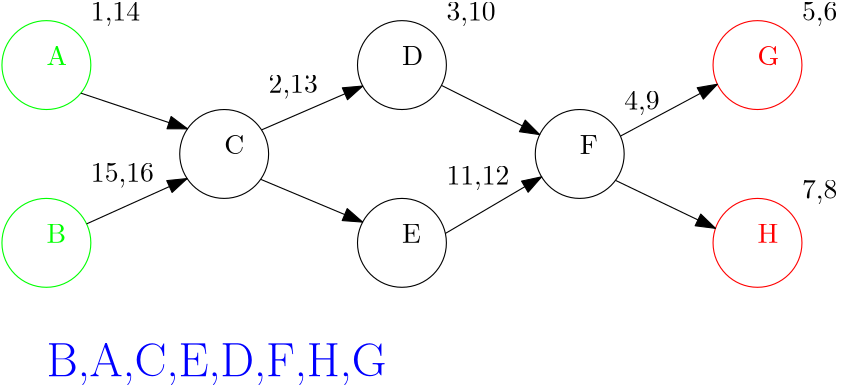 <?xml version="1.0"?>
<!DOCTYPE ipe SYSTEM "ipe.dtd">
<ipe version="70206" creator="Ipe 7.2.7">
<info created="D:20181208023801" modified="D:20181208030939"/>
<ipestyle name="basic">
<symbol name="arrow/arc(spx)">
<path stroke="sym-stroke" fill="sym-stroke" pen="sym-pen">
0 0 m
-1 0.333 l
-1 -0.333 l
h
</path>
</symbol>
<symbol name="arrow/farc(spx)">
<path stroke="sym-stroke" fill="white" pen="sym-pen">
0 0 m
-1 0.333 l
-1 -0.333 l
h
</path>
</symbol>
<symbol name="arrow/ptarc(spx)">
<path stroke="sym-stroke" fill="sym-stroke" pen="sym-pen">
0 0 m
-1 0.333 l
-0.8 0 l
-1 -0.333 l
h
</path>
</symbol>
<symbol name="arrow/fptarc(spx)">
<path stroke="sym-stroke" fill="white" pen="sym-pen">
0 0 m
-1 0.333 l
-0.8 0 l
-1 -0.333 l
h
</path>
</symbol>
<symbol name="mark/circle(sx)" transformations="translations">
<path fill="sym-stroke">
0.6 0 0 0.6 0 0 e
0.4 0 0 0.4 0 0 e
</path>
</symbol>
<symbol name="mark/disk(sx)" transformations="translations">
<path fill="sym-stroke">
0.6 0 0 0.6 0 0 e
</path>
</symbol>
<symbol name="mark/fdisk(sfx)" transformations="translations">
<group>
<path fill="sym-fill">
0.5 0 0 0.5 0 0 e
</path>
<path fill="sym-stroke" fillrule="eofill">
0.6 0 0 0.6 0 0 e
0.4 0 0 0.4 0 0 e
</path>
</group>
</symbol>
<symbol name="mark/box(sx)" transformations="translations">
<path fill="sym-stroke" fillrule="eofill">
-0.6 -0.6 m
0.6 -0.6 l
0.6 0.6 l
-0.6 0.6 l
h
-0.4 -0.4 m
0.4 -0.4 l
0.4 0.4 l
-0.4 0.4 l
h
</path>
</symbol>
<symbol name="mark/square(sx)" transformations="translations">
<path fill="sym-stroke">
-0.6 -0.6 m
0.6 -0.6 l
0.6 0.6 l
-0.6 0.6 l
h
</path>
</symbol>
<symbol name="mark/fsquare(sfx)" transformations="translations">
<group>
<path fill="sym-fill">
-0.5 -0.5 m
0.5 -0.5 l
0.5 0.5 l
-0.5 0.5 l
h
</path>
<path fill="sym-stroke" fillrule="eofill">
-0.6 -0.6 m
0.6 -0.6 l
0.6 0.6 l
-0.6 0.6 l
h
-0.4 -0.4 m
0.4 -0.4 l
0.4 0.4 l
-0.4 0.4 l
h
</path>
</group>
</symbol>
<symbol name="mark/cross(sx)" transformations="translations">
<group>
<path fill="sym-stroke">
-0.43 -0.57 m
0.57 0.43 l
0.43 0.57 l
-0.57 -0.43 l
h
</path>
<path fill="sym-stroke">
-0.43 0.57 m
0.57 -0.43 l
0.43 -0.57 l
-0.57 0.43 l
h
</path>
</group>
</symbol>
<symbol name="arrow/fnormal(spx)">
<path stroke="sym-stroke" fill="white" pen="sym-pen">
0 0 m
-1 0.333 l
-1 -0.333 l
h
</path>
</symbol>
<symbol name="arrow/pointed(spx)">
<path stroke="sym-stroke" fill="sym-stroke" pen="sym-pen">
0 0 m
-1 0.333 l
-0.8 0 l
-1 -0.333 l
h
</path>
</symbol>
<symbol name="arrow/fpointed(spx)">
<path stroke="sym-stroke" fill="white" pen="sym-pen">
0 0 m
-1 0.333 l
-0.8 0 l
-1 -0.333 l
h
</path>
</symbol>
<symbol name="arrow/linear(spx)">
<path stroke="sym-stroke" pen="sym-pen">
-1 0.333 m
0 0 l
-1 -0.333 l
</path>
</symbol>
<symbol name="arrow/fdouble(spx)">
<path stroke="sym-stroke" fill="white" pen="sym-pen">
0 0 m
-1 0.333 l
-1 -0.333 l
h
-1 0 m
-2 0.333 l
-2 -0.333 l
h
</path>
</symbol>
<symbol name="arrow/double(spx)">
<path stroke="sym-stroke" fill="sym-stroke" pen="sym-pen">
0 0 m
-1 0.333 l
-1 -0.333 l
h
-1 0 m
-2 0.333 l
-2 -0.333 l
h
</path>
</symbol>
<pen name="heavier" value="0.8"/>
<pen name="fat" value="1.2"/>
<pen name="ultrafat" value="2"/>
<symbolsize name="large" value="5"/>
<symbolsize name="small" value="2"/>
<symbolsize name="tiny" value="1.1"/>
<arrowsize name="large" value="10"/>
<arrowsize name="small" value="5"/>
<arrowsize name="tiny" value="3"/>
<color name="red" value="1 0 0"/>
<color name="green" value="0 1 0"/>
<color name="blue" value="0 0 1"/>
<color name="yellow" value="1 1 0"/>
<color name="orange" value="1 0.647 0"/>
<color name="gold" value="1 0.843 0"/>
<color name="purple" value="0.627 0.125 0.941"/>
<color name="gray" value="0.745"/>
<color name="brown" value="0.647 0.165 0.165"/>
<color name="navy" value="0 0 0.502"/>
<color name="pink" value="1 0.753 0.796"/>
<color name="seagreen" value="0.18 0.545 0.341"/>
<color name="turquoise" value="0.251 0.878 0.816"/>
<color name="violet" value="0.933 0.51 0.933"/>
<color name="darkblue" value="0 0 0.545"/>
<color name="darkcyan" value="0 0.545 0.545"/>
<color name="darkgray" value="0.663"/>
<color name="darkgreen" value="0 0.392 0"/>
<color name="darkmagenta" value="0.545 0 0.545"/>
<color name="darkorange" value="1 0.549 0"/>
<color name="darkred" value="0.545 0 0"/>
<color name="lightblue" value="0.678 0.847 0.902"/>
<color name="lightcyan" value="0.878 1 1"/>
<color name="lightgray" value="0.827"/>
<color name="lightgreen" value="0.565 0.933 0.565"/>
<color name="lightyellow" value="1 1 0.878"/>
<dashstyle name="dashed" value="[4] 0"/>
<dashstyle name="dotted" value="[1 3] 0"/>
<dashstyle name="dash dotted" value="[4 2 1 2] 0"/>
<dashstyle name="dash dot dotted" value="[4 2 1 2 1 2] 0"/>
<textsize name="large" value="\large"/>
<textsize name="Large" value="\Large"/>
<textsize name="LARGE" value="\LARGE"/>
<textsize name="huge" value="\huge"/>
<textsize name="Huge" value="\Huge"/>
<textsize name="small" value="\small"/>
<textsize name="footnote" value="\footnotesize"/>
<textsize name="tiny" value="\tiny"/>
<textstyle name="center" begin="\begin{center}" end="\end{center}"/>
<textstyle name="itemize" begin="\begin{itemize}" end="\end{itemize}"/>
<textstyle name="item" begin="\begin{itemize}\item{}" end="\end{itemize}"/>
<gridsize name="4 pts" value="4"/>
<gridsize name="8 pts (~3 mm)" value="8"/>
<gridsize name="16 pts (~6 mm)" value="16"/>
<gridsize name="32 pts (~12 mm)" value="32"/>
<gridsize name="10 pts (~3.5 mm)" value="10"/>
<gridsize name="20 pts (~7 mm)" value="20"/>
<gridsize name="14 pts (~5 mm)" value="14"/>
<gridsize name="28 pts (~10 mm)" value="28"/>
<gridsize name="56 pts (~20 mm)" value="56"/>
<anglesize name="90 deg" value="90"/>
<anglesize name="60 deg" value="60"/>
<anglesize name="45 deg" value="45"/>
<anglesize name="30 deg" value="30"/>
<anglesize name="22.5 deg" value="22.5"/>
<opacity name="10%" value="0.1"/>
<opacity name="30%" value="0.3"/>
<opacity name="50%" value="0.5"/>
<opacity name="75%" value="0.75"/>
<tiling name="falling" angle="-60" step="4" width="1"/>
<tiling name="rising" angle="30" step="4" width="1"/>
</ipestyle>
<page>
<layer name="alpha"/>
<view layers="alpha" active="alpha"/>
<path layer="alpha" matrix="1 0 0 1 -64 0" stroke="green">
16 0 0 16 160 800 e
</path>
<path matrix="1 0 0 1 -128 -64" stroke="green">
16 0 0 16 224 800 e
</path>
<path matrix="1 0 0 1 -128 -32" stroke="black">
16 0 0 16 288 800 e
</path>
<path matrix="1 0 0 1 0 32" stroke="black">
16 0 0 16 288 736 e
</path>
<path matrix="1 0 0 1 64 64" stroke="black">
16 0 0 16 160 736 e
</path>
<path matrix="1 0 0 1 192 128" stroke="red">
16 0 0 16 160 672 e
</path>
<path matrix="1 0 0 1 128 64" stroke="red">
16 0 0 16 224 672 e
</path>
<text matrix="1 0 0 1 -64 0" transformations="translations" pos="160 800" stroke="green" type="label" width="7.472" height="6.808" depth="0" valign="baseline">A</text>
<text matrix="1 0 0 1 -128 -64" transformations="translations" pos="224 800" stroke="green" type="label" width="7.057" height="6.808" depth="0" valign="baseline">B</text>
<text matrix="1 0 0 1 -128 -32" transformations="translations" pos="288 800" stroke="black" type="label" width="7.195" height="6.808" depth="0" valign="baseline">C</text>
<text matrix="1 0 0 1 64 64" transformations="translations" pos="160 736" stroke="black" type="label" width="7.61" height="6.808" depth="0" valign="baseline">D</text>
<text matrix="1 0 0 1 0 32" transformations="translations" pos="288 736" stroke="black" type="label" width="6.503" height="6.808" depth="0" valign="baseline">F</text>
<text matrix="1 0 0 1 192 128" transformations="translations" pos="160 672" stroke="red" type="label" width="7.818" height="6.808" depth="0" valign="baseline">G</text>
<text matrix="1 0 0 1 128 64" transformations="translations" pos="224 672" stroke="red" type="label" width="7.472" height="6.808" depth="0" valign="baseline">H</text>
<path matrix="1 0 0 1 -64 0" stroke="black">
16 0 0 16 288 736 e
</path>
<text matrix="1 0 0 1 -64 0" transformations="translations" pos="288 736" stroke="black" type="label" width="6.78" height="6.808" depth="0" valign="baseline">E</text>
<path stroke="black" arrow="normal/normal">
108.407 789.897 m
146.808 777.053 l
</path>
<path stroke="black" arrow="normal/normal">
110.468 742.832 m
146.67 759.151 l
</path>
<path stroke="black" arrow="normal/normal">
173.14 758.871 m
209.853 743.474 l
</path>
<path stroke="black" arrow="normal/normal">
173.451 776.664 m
209.892 792.453 l
</path>
<path stroke="black" arrow="normal/normal">
238.229 792.683 m
273.598 774.97 l
</path>
<path stroke="black" arrow="normal/normal">
239.636 739.392 m
274.279 759.77 l
</path>
<path stroke="black" arrow="normal/normal">
300.87 758.494 m
336.877 741.225 l
</path>
<path stroke="black" arrow="normal/normal">
302.651 774.431 m
337.564 793.101 l
</path>
<text transformations="translations" pos="240 816" stroke="black" type="label" width="17.711" height="6.428" depth="1.93" valign="baseline">3,10</text>
<text transformations="translations" pos="304 784" stroke="black" type="label" width="12.73" height="6.428" depth="1.93" valign="baseline">4,9</text>
<text transformations="translations" pos="368 816" stroke="black" type="label" width="12.73" height="6.428" depth="1.93" valign="baseline">5,6</text>
<text transformations="translations" pos="368 752" stroke="black" type="label" width="12.73" height="6.428" depth="1.93" valign="baseline">7,8</text>
<text transformations="translations" pos="112 816" stroke="black" type="label" width="17.711" height="6.428" depth="1.93" valign="baseline">1,14</text>
<text matrix="1 0 0 1 0 6" transformations="translations" pos="176 784" stroke="black" type="label" width="17.711" height="6.428" depth="1.93" valign="baseline">2,13</text>
<text matrix="1 0 0 1 0 5" transformations="translations" pos="240 752" stroke="black" type="label" width="22.693" height="6.428" depth="1.93" valign="baseline">11,12</text>
<text matrix="1 0 0 1 0 6" transformations="translations" pos="112 752" stroke="black" type="label" width="22.693" height="6.428" depth="1.93" valign="baseline">15,16</text>
<text matrix="1 0 0 1 -48 0" transformations="translations" pos="144 688" stroke="blue" type="label" width="122.56" height="11.76" depth="3.35" valign="baseline" size="LARGE">B,A,C,E,D,F,H,G</text>
</page>
</ipe>

